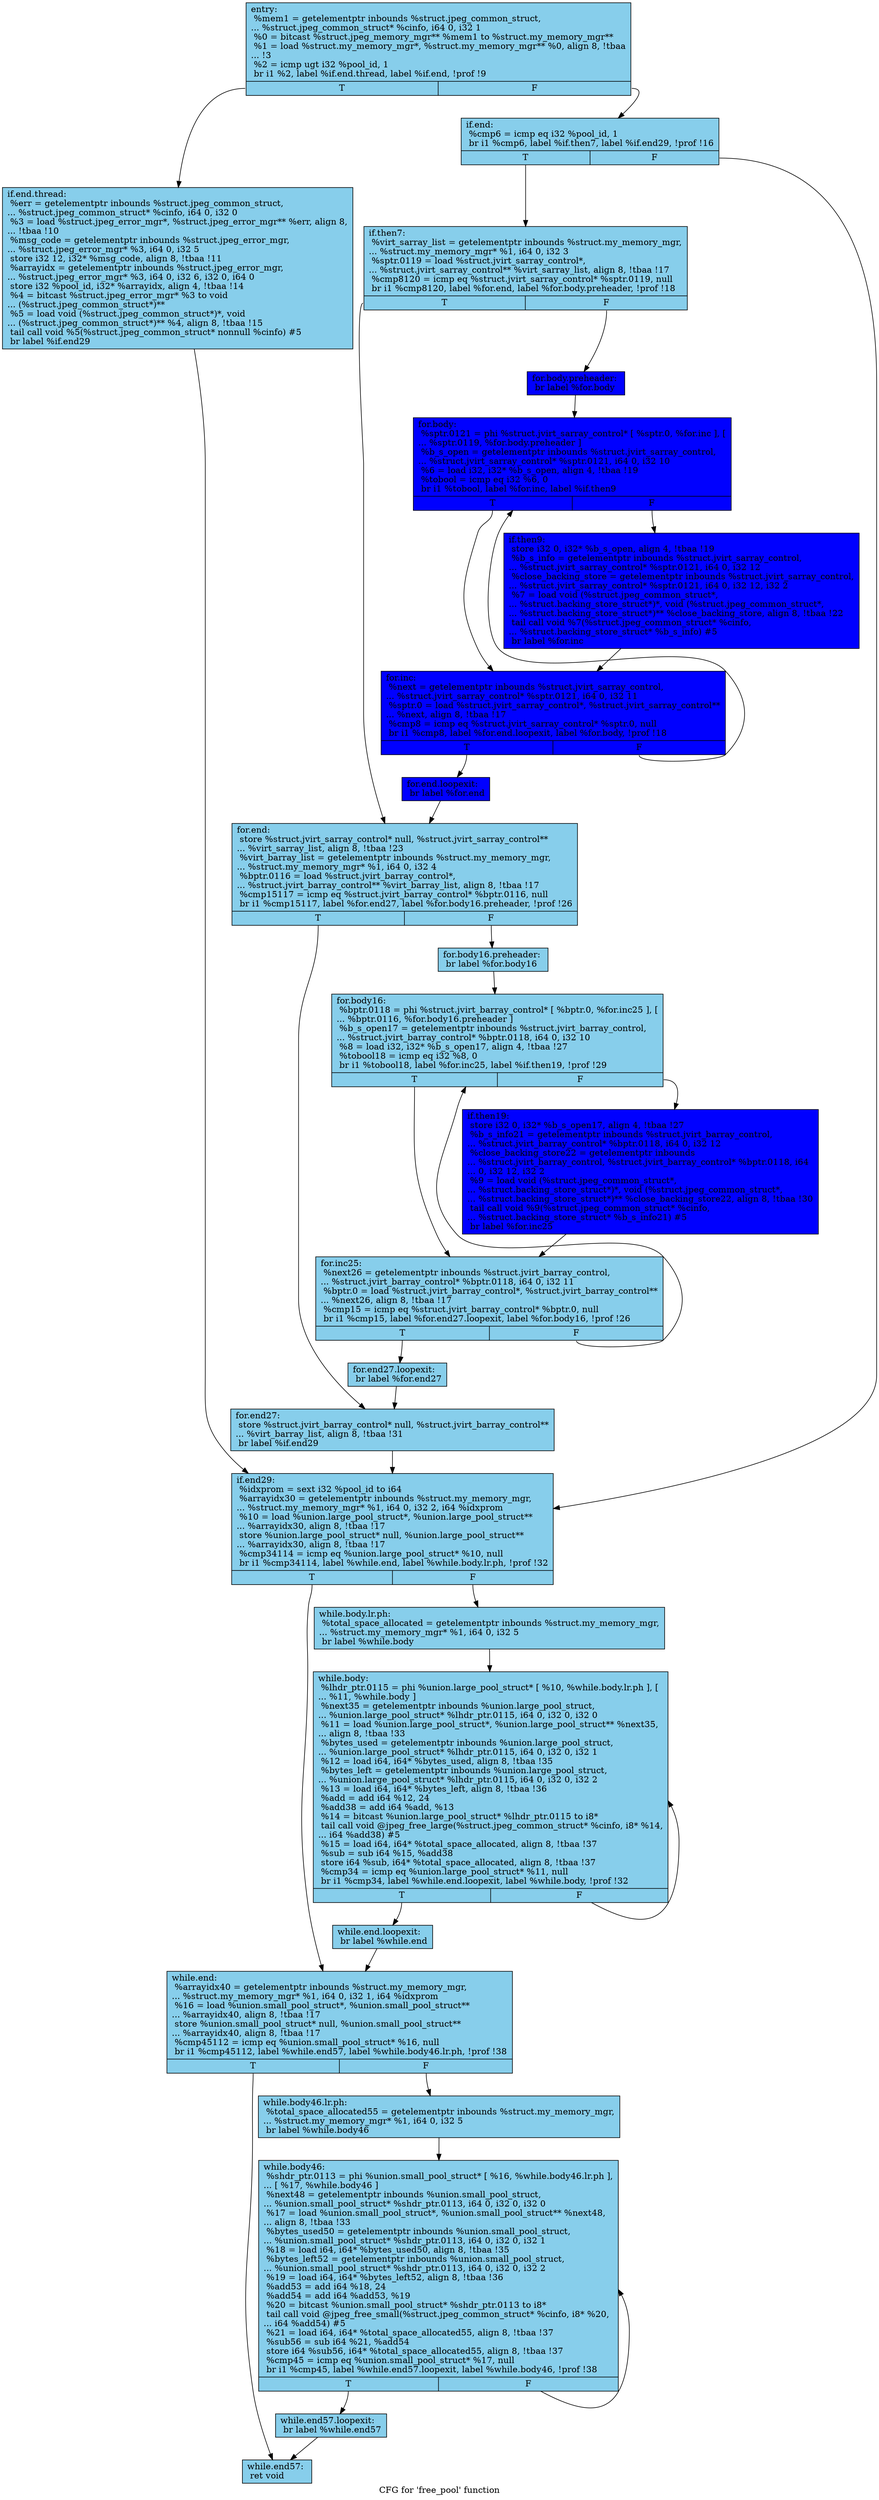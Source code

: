 digraph "CFG for 'free_pool' function" {
	label="CFG for 'free_pool' function";

	Node0x57cf820 [shape=record, style = filled, fillcolor = skyblue, label="{entry:\l  %mem1 = getelementptr inbounds %struct.jpeg_common_struct,\l... %struct.jpeg_common_struct* %cinfo, i64 0, i32 1\l  %0 = bitcast %struct.jpeg_memory_mgr** %mem1 to %struct.my_memory_mgr**\l  %1 = load %struct.my_memory_mgr*, %struct.my_memory_mgr** %0, align 8, !tbaa\l... !3\l  %2 = icmp ugt i32 %pool_id, 1\l  br i1 %2, label %if.end.thread, label %if.end, !prof !9\l|{<s0>T|<s1>F}}"];
	Node0x57cf820:s0 -> Node0x57cfa60;
	Node0x57cf820:s1 -> Node0x57cfb40;
	Node0x57cfa60 [shape=record, style = filled, fillcolor = skyblue, label="{if.end.thread:                                    \l  %err = getelementptr inbounds %struct.jpeg_common_struct,\l... %struct.jpeg_common_struct* %cinfo, i64 0, i32 0\l  %3 = load %struct.jpeg_error_mgr*, %struct.jpeg_error_mgr** %err, align 8,\l... !tbaa !10\l  %msg_code = getelementptr inbounds %struct.jpeg_error_mgr,\l... %struct.jpeg_error_mgr* %3, i64 0, i32 5\l  store i32 12, i32* %msg_code, align 8, !tbaa !11\l  %arrayidx = getelementptr inbounds %struct.jpeg_error_mgr,\l... %struct.jpeg_error_mgr* %3, i64 0, i32 6, i32 0, i64 0\l  store i32 %pool_id, i32* %arrayidx, align 4, !tbaa !14\l  %4 = bitcast %struct.jpeg_error_mgr* %3 to void\l... (%struct.jpeg_common_struct*)**\l  %5 = load void (%struct.jpeg_common_struct*)*, void\l... (%struct.jpeg_common_struct*)** %4, align 8, !tbaa !15\l  tail call void %5(%struct.jpeg_common_struct* nonnull %cinfo) #5\l  br label %if.end29\l}"];
	Node0x57cfa60 -> Node0x57d0350;
	Node0x57cfb40 [shape=record, style = filled, fillcolor = skyblue, label="{if.end:                                           \l  %cmp6 = icmp eq i32 %pool_id, 1\l  br i1 %cmp6, label %if.then7, label %if.end29, !prof !16\l|{<s0>T|<s1>F}}"];
	Node0x57cfb40:s0 -> Node0x57d04e0;
	Node0x57cfb40:s1 -> Node0x57d0350;
	Node0x57d04e0 [shape=record, style = filled, fillcolor = skyblue, label="{if.then7:                                         \l  %virt_sarray_list = getelementptr inbounds %struct.my_memory_mgr,\l... %struct.my_memory_mgr* %1, i64 0, i32 3\l  %sptr.0119 = load %struct.jvirt_sarray_control*,\l... %struct.jvirt_sarray_control** %virt_sarray_list, align 8, !tbaa !17\l  %cmp8120 = icmp eq %struct.jvirt_sarray_control* %sptr.0119, null\l  br i1 %cmp8120, label %for.end, label %for.body.preheader, !prof !18\l|{<s0>T|<s1>F}}"];
	Node0x57d04e0:s0 -> Node0x57d09c0;
	Node0x57d04e0:s1 -> Node0x57d0ac0;
	Node0x57d0ac0 [shape=record, style = filled, fillcolor = blue, label="{for.body.preheader:                               \l  br label %for.body\l}"];
	Node0x57d0ac0 -> Node0x57d0d80;
	Node0x57d0d80 [shape=record, style = filled, fillcolor = blue, label="{for.body:                                         \l  %sptr.0121 = phi %struct.jvirt_sarray_control* [ %sptr.0, %for.inc ], [\l... %sptr.0119, %for.body.preheader ]\l  %b_s_open = getelementptr inbounds %struct.jvirt_sarray_control,\l... %struct.jvirt_sarray_control* %sptr.0121, i64 0, i32 10\l  %6 = load i32, i32* %b_s_open, align 4, !tbaa !19\l  %tobool = icmp eq i32 %6, 0\l  br i1 %tobool, label %for.inc, label %if.then9\l|{<s0>T|<s1>F}}"];
	Node0x57d0d80:s0 -> Node0x57d0e70;
	Node0x57d0d80:s1 -> Node0x57d11c0;
	Node0x57d11c0 [shape=record, style = filled, fillcolor = blue, label="{if.then9:                                         \l  store i32 0, i32* %b_s_open, align 4, !tbaa !19\l  %b_s_info = getelementptr inbounds %struct.jvirt_sarray_control,\l... %struct.jvirt_sarray_control* %sptr.0121, i64 0, i32 12\l  %close_backing_store = getelementptr inbounds %struct.jvirt_sarray_control,\l... %struct.jvirt_sarray_control* %sptr.0121, i64 0, i32 12, i32 2\l  %7 = load void (%struct.jpeg_common_struct*,\l... %struct.backing_store_struct*)*, void (%struct.jpeg_common_struct*,\l... %struct.backing_store_struct*)** %close_backing_store, align 8, !tbaa !22\l  tail call void %7(%struct.jpeg_common_struct* %cinfo,\l... %struct.backing_store_struct* %b_s_info) #5\l  br label %for.inc\l}"];
	Node0x57d11c0 -> Node0x57d0e70;
	Node0x57d0e70 [shape=record, style = filled, fillcolor = blue, label="{for.inc:                                          \l  %next = getelementptr inbounds %struct.jvirt_sarray_control,\l... %struct.jvirt_sarray_control* %sptr.0121, i64 0, i32 11\l  %sptr.0 = load %struct.jvirt_sarray_control*, %struct.jvirt_sarray_control**\l... %next, align 8, !tbaa !17\l  %cmp8 = icmp eq %struct.jvirt_sarray_control* %sptr.0, null\l  br i1 %cmp8, label %for.end.loopexit, label %for.body, !prof !18\l|{<s0>T|<s1>F}}"];
	Node0x57d0e70:s0 -> Node0x57d1b50;
	Node0x57d0e70:s1 -> Node0x57d0d80;
	Node0x57d1b50 [shape=record, style = filled, fillcolor = blue, label="{for.end.loopexit:                                 \l  br label %for.end\l}"];
	Node0x57d1b50 -> Node0x57d09c0;
	Node0x57d09c0 [shape=record, style = filled, fillcolor = skyblue, label="{for.end:                                          \l  store %struct.jvirt_sarray_control* null, %struct.jvirt_sarray_control**\l... %virt_sarray_list, align 8, !tbaa !23\l  %virt_barray_list = getelementptr inbounds %struct.my_memory_mgr,\l... %struct.my_memory_mgr* %1, i64 0, i32 4\l  %bptr.0116 = load %struct.jvirt_barray_control*,\l... %struct.jvirt_barray_control** %virt_barray_list, align 8, !tbaa !17\l  %cmp15117 = icmp eq %struct.jvirt_barray_control* %bptr.0116, null\l  br i1 %cmp15117, label %for.end27, label %for.body16.preheader, !prof !26\l|{<s0>T|<s1>F}}"];
	Node0x57d09c0:s0 -> Node0x57d2460;
	Node0x57d09c0:s1 -> Node0x57d2570;
	Node0x57d2570 [shape=record, style = filled, fillcolor = skyblue, label="{for.body16.preheader:                             \l  br label %for.body16\l}"];
	Node0x57d2570 -> Node0x57d2810;
	Node0x57d2810 [shape=record, style = filled, fillcolor = skyblue, label="{for.body16:                                       \l  %bptr.0118 = phi %struct.jvirt_barray_control* [ %bptr.0, %for.inc25 ], [\l... %bptr.0116, %for.body16.preheader ]\l  %b_s_open17 = getelementptr inbounds %struct.jvirt_barray_control,\l... %struct.jvirt_barray_control* %bptr.0118, i64 0, i32 10\l  %8 = load i32, i32* %b_s_open17, align 4, !tbaa !27\l  %tobool18 = icmp eq i32 %8, 0\l  br i1 %tobool18, label %for.inc25, label %if.then19, !prof !29\l|{<s0>T|<s1>F}}"];
	Node0x57d2810:s0 -> Node0x57d2900;
	Node0x57d2810:s1 -> Node0x57d0180;
	Node0x57d0180 [shape=record, style = filled, fillcolor = blue, label="{if.then19:                                        \l  store i32 0, i32* %b_s_open17, align 4, !tbaa !27\l  %b_s_info21 = getelementptr inbounds %struct.jvirt_barray_control,\l... %struct.jvirt_barray_control* %bptr.0118, i64 0, i32 12\l  %close_backing_store22 = getelementptr inbounds\l... %struct.jvirt_barray_control, %struct.jvirt_barray_control* %bptr.0118, i64\l... 0, i32 12, i32 2\l  %9 = load void (%struct.jpeg_common_struct*,\l... %struct.backing_store_struct*)*, void (%struct.jpeg_common_struct*,\l... %struct.backing_store_struct*)** %close_backing_store22, align 8, !tbaa !30\l  tail call void %9(%struct.jpeg_common_struct* %cinfo,\l... %struct.backing_store_struct* %b_s_info21) #5\l  br label %for.inc25\l}"];
	Node0x57d0180 -> Node0x57d2900;
	Node0x57d2900 [shape=record, style = filled, fillcolor = skyblue, label="{for.inc25:                                        \l  %next26 = getelementptr inbounds %struct.jvirt_barray_control,\l... %struct.jvirt_barray_control* %bptr.0118, i64 0, i32 11\l  %bptr.0 = load %struct.jvirt_barray_control*, %struct.jvirt_barray_control**\l... %next26, align 8, !tbaa !17\l  %cmp15 = icmp eq %struct.jvirt_barray_control* %bptr.0, null\l  br i1 %cmp15, label %for.end27.loopexit, label %for.body16, !prof !26\l|{<s0>T|<s1>F}}"];
	Node0x57d2900:s0 -> Node0x57d34c0;
	Node0x57d2900:s1 -> Node0x57d2810;
	Node0x57d34c0 [shape=record, style = filled, fillcolor = skyblue, label="{for.end27.loopexit:                               \l  br label %for.end27\l}"];
	Node0x57d34c0 -> Node0x57d2460;
	Node0x57d2460 [shape=record, style = filled, fillcolor = skyblue, label="{for.end27:                                        \l  store %struct.jvirt_barray_control* null, %struct.jvirt_barray_control**\l... %virt_barray_list, align 8, !tbaa !31\l  br label %if.end29\l}"];
	Node0x57d2460 -> Node0x57d0350;
	Node0x57d0350 [shape=record, style = filled, fillcolor = skyblue, label="{if.end29:                                         \l  %idxprom = sext i32 %pool_id to i64\l  %arrayidx30 = getelementptr inbounds %struct.my_memory_mgr,\l... %struct.my_memory_mgr* %1, i64 0, i32 2, i64 %idxprom\l  %10 = load %union.large_pool_struct*, %union.large_pool_struct**\l... %arrayidx30, align 8, !tbaa !17\l  store %union.large_pool_struct* null, %union.large_pool_struct**\l... %arrayidx30, align 8, !tbaa !17\l  %cmp34114 = icmp eq %union.large_pool_struct* %10, null\l  br i1 %cmp34114, label %while.end, label %while.body.lr.ph, !prof !32\l|{<s0>T|<s1>F}}"];
	Node0x57d0350:s0 -> Node0x57d15a0;
	Node0x57d0350:s1 -> Node0x57d16b0;
	Node0x57d16b0 [shape=record, style = filled, fillcolor = skyblue, label="{while.body.lr.ph:                                 \l  %total_space_allocated = getelementptr inbounds %struct.my_memory_mgr,\l... %struct.my_memory_mgr* %1, i64 0, i32 5\l  br label %while.body\l}"];
	Node0x57d16b0 -> Node0x5763410;
	Node0x5763410 [shape=record, style = filled, fillcolor = skyblue, label="{while.body:                                       \l  %lhdr_ptr.0115 = phi %union.large_pool_struct* [ %10, %while.body.lr.ph ], [\l... %11, %while.body ]\l  %next35 = getelementptr inbounds %union.large_pool_struct,\l... %union.large_pool_struct* %lhdr_ptr.0115, i64 0, i32 0, i32 0\l  %11 = load %union.large_pool_struct*, %union.large_pool_struct** %next35,\l... align 8, !tbaa !33\l  %bytes_used = getelementptr inbounds %union.large_pool_struct,\l... %union.large_pool_struct* %lhdr_ptr.0115, i64 0, i32 0, i32 1\l  %12 = load i64, i64* %bytes_used, align 8, !tbaa !35\l  %bytes_left = getelementptr inbounds %union.large_pool_struct,\l... %union.large_pool_struct* %lhdr_ptr.0115, i64 0, i32 0, i32 2\l  %13 = load i64, i64* %bytes_left, align 8, !tbaa !36\l  %add = add i64 %12, 24\l  %add38 = add i64 %add, %13\l  %14 = bitcast %union.large_pool_struct* %lhdr_ptr.0115 to i8*\l  tail call void @jpeg_free_large(%struct.jpeg_common_struct* %cinfo, i8* %14,\l... i64 %add38) #5\l  %15 = load i64, i64* %total_space_allocated, align 8, !tbaa !37\l  %sub = sub i64 %15, %add38\l  store i64 %sub, i64* %total_space_allocated, align 8, !tbaa !37\l  %cmp34 = icmp eq %union.large_pool_struct* %11, null\l  br i1 %cmp34, label %while.end.loopexit, label %while.body, !prof !32\l|{<s0>T|<s1>F}}"];
	Node0x5763410:s0 -> Node0x57a0180;
	Node0x5763410:s1 -> Node0x5763410;
	Node0x57a0180 [shape=record, style = filled, fillcolor = skyblue, label="{while.end.loopexit:                               \l  br label %while.end\l}"];
	Node0x57a0180 -> Node0x57d15a0;
	Node0x57d15a0 [shape=record, style = filled, fillcolor = skyblue, label="{while.end:                                        \l  %arrayidx40 = getelementptr inbounds %struct.my_memory_mgr,\l... %struct.my_memory_mgr* %1, i64 0, i32 1, i64 %idxprom\l  %16 = load %union.small_pool_struct*, %union.small_pool_struct**\l... %arrayidx40, align 8, !tbaa !17\l  store %union.small_pool_struct* null, %union.small_pool_struct**\l... %arrayidx40, align 8, !tbaa !17\l  %cmp45112 = icmp eq %union.small_pool_struct* %16, null\l  br i1 %cmp45112, label %while.end57, label %while.body46.lr.ph, !prof !38\l|{<s0>T|<s1>F}}"];
	Node0x57d15a0:s0 -> Node0x57a0af0;
	Node0x57d15a0:s1 -> Node0x57a0c00;
	Node0x57a0c00 [shape=record, style = filled, fillcolor = skyblue, label="{while.body46.lr.ph:                               \l  %total_space_allocated55 = getelementptr inbounds %struct.my_memory_mgr,\l... %struct.my_memory_mgr* %1, i64 0, i32 5\l  br label %while.body46\l}"];
	Node0x57a0c00 -> Node0x57a0f60;
	Node0x57a0f60 [shape=record, style = filled, fillcolor = skyblue, label="{while.body46:                                     \l  %shdr_ptr.0113 = phi %union.small_pool_struct* [ %16, %while.body46.lr.ph ],\l... [ %17, %while.body46 ]\l  %next48 = getelementptr inbounds %union.small_pool_struct,\l... %union.small_pool_struct* %shdr_ptr.0113, i64 0, i32 0, i32 0\l  %17 = load %union.small_pool_struct*, %union.small_pool_struct** %next48,\l... align 8, !tbaa !33\l  %bytes_used50 = getelementptr inbounds %union.small_pool_struct,\l... %union.small_pool_struct* %shdr_ptr.0113, i64 0, i32 0, i32 1\l  %18 = load i64, i64* %bytes_used50, align 8, !tbaa !35\l  %bytes_left52 = getelementptr inbounds %union.small_pool_struct,\l... %union.small_pool_struct* %shdr_ptr.0113, i64 0, i32 0, i32 2\l  %19 = load i64, i64* %bytes_left52, align 8, !tbaa !36\l  %add53 = add i64 %18, 24\l  %add54 = add i64 %add53, %19\l  %20 = bitcast %union.small_pool_struct* %shdr_ptr.0113 to i8*\l  tail call void @jpeg_free_small(%struct.jpeg_common_struct* %cinfo, i8* %20,\l... i64 %add54) #5\l  %21 = load i64, i64* %total_space_allocated55, align 8, !tbaa !37\l  %sub56 = sub i64 %21, %add54\l  store i64 %sub56, i64* %total_space_allocated55, align 8, !tbaa !37\l  %cmp45 = icmp eq %union.small_pool_struct* %17, null\l  br i1 %cmp45, label %while.end57.loopexit, label %while.body46, !prof !38\l|{<s0>T|<s1>F}}"];
	Node0x57a0f60:s0 -> Node0x57a1b40;
	Node0x57a0f60:s1 -> Node0x57a0f60;
	Node0x57a1b40 [shape=record, style = filled, fillcolor = skyblue, label="{while.end57.loopexit:                             \l  br label %while.end57\l}"];
	Node0x57a1b40 -> Node0x57a0af0;
	Node0x57a0af0 [shape=record, style = filled, fillcolor = skyblue, label="{while.end57:                                      \l  ret void\l}"];
}
